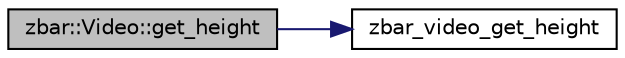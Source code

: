 digraph G
{
  edge [fontname="Helvetica",fontsize="10",labelfontname="Helvetica",labelfontsize="10"];
  node [fontname="Helvetica",fontsize="10",shape=record];
  rankdir=LR;
  Node1 [label="zbar::Video::get_height",height=0.2,width=0.4,color="black", fillcolor="grey75", style="filled" fontcolor="black"];
  Node1 -> Node2 [color="midnightblue",fontsize="10",style="solid"];
  Node2 [label="zbar_video_get_height",height=0.2,width=0.4,color="black", fillcolor="white", style="filled",URL="$zbar_8h.html#a2cc286540c33f4d8c4d6860a71b7c5a2"];
}
